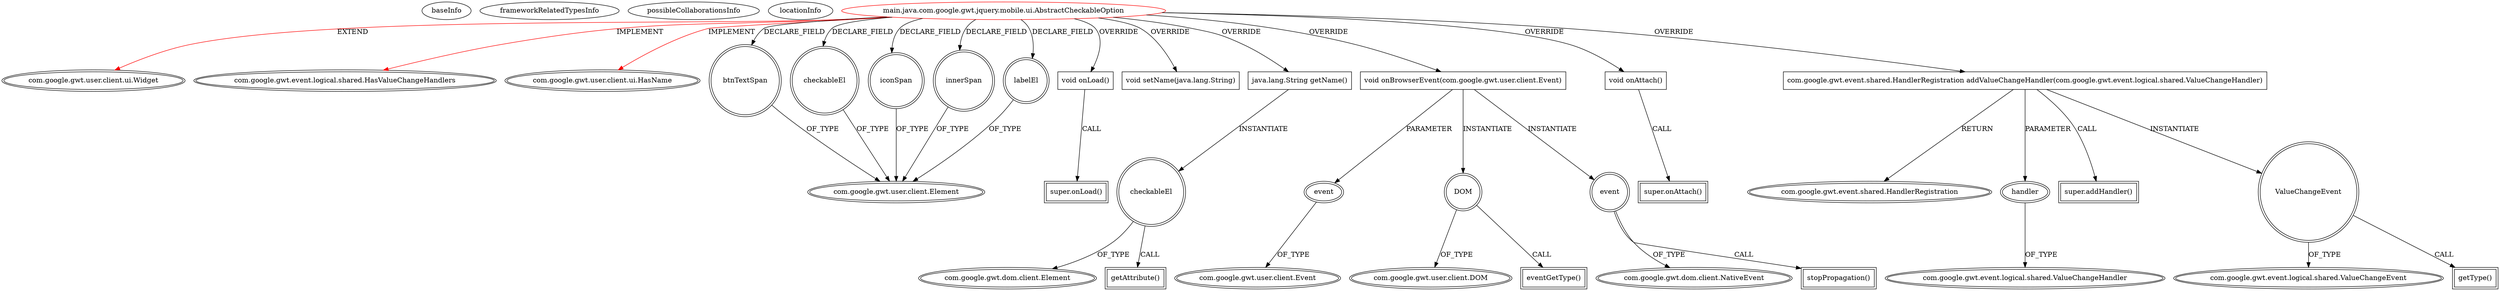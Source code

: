 digraph {
baseInfo[graphId=3175,category="extension_graph",isAnonymous=false,possibleRelation=false]
frameworkRelatedTypesInfo[0="com.google.gwt.user.client.ui.Widget",1="com.google.gwt.event.logical.shared.HasValueChangeHandlers",2="com.google.gwt.user.client.ui.HasName"]
possibleCollaborationsInfo[]
locationInfo[projectName="jhudson8-gwt-jquery-ui",filePath="/jhudson8-gwt-jquery-ui/gwt-jquery-ui-master/core/gwt-jquery-ui-mobile/src/main/java/com/google/gwt/jquery/mobile/ui/AbstractCheckableOption.java",contextSignature="AbstractCheckableOption",graphId="3175"]
0[label="main.java.com.google.gwt.jquery.mobile.ui.AbstractCheckableOption",vertexType="ROOT_CLIENT_CLASS_DECLARATION",isFrameworkType=false,color=red]
1[label="com.google.gwt.user.client.ui.Widget",vertexType="FRAMEWORK_CLASS_TYPE",isFrameworkType=true,peripheries=2]
2[label="com.google.gwt.event.logical.shared.HasValueChangeHandlers",vertexType="FRAMEWORK_INTERFACE_TYPE",isFrameworkType=true,peripheries=2]
3[label="com.google.gwt.user.client.ui.HasName",vertexType="FRAMEWORK_INTERFACE_TYPE",isFrameworkType=true,peripheries=2]
4[label="btnTextSpan",vertexType="FIELD_DECLARATION",isFrameworkType=true,peripheries=2,shape=circle]
5[label="com.google.gwt.user.client.Element",vertexType="FRAMEWORK_CLASS_TYPE",isFrameworkType=true,peripheries=2]
6[label="checkableEl",vertexType="FIELD_DECLARATION",isFrameworkType=true,peripheries=2,shape=circle]
8[label="iconSpan",vertexType="FIELD_DECLARATION",isFrameworkType=true,peripheries=2,shape=circle]
10[label="innerSpan",vertexType="FIELD_DECLARATION",isFrameworkType=true,peripheries=2,shape=circle]
12[label="labelEl",vertexType="FIELD_DECLARATION",isFrameworkType=true,peripheries=2,shape=circle]
14[label="void onLoad()",vertexType="OVERRIDING_METHOD_DECLARATION",isFrameworkType=false,shape=box]
15[label="super.onLoad()",vertexType="SUPER_CALL",isFrameworkType=true,peripheries=2,shape=box]
16[label="void setName(java.lang.String)",vertexType="OVERRIDING_METHOD_DECLARATION",isFrameworkType=false,shape=box]
17[label="java.lang.String getName()",vertexType="OVERRIDING_METHOD_DECLARATION",isFrameworkType=false,shape=box]
18[label="checkableEl",vertexType="VARIABLE_EXPRESION",isFrameworkType=true,peripheries=2,shape=circle]
20[label="com.google.gwt.dom.client.Element",vertexType="FRAMEWORK_CLASS_TYPE",isFrameworkType=true,peripheries=2]
19[label="getAttribute()",vertexType="INSIDE_CALL",isFrameworkType=true,peripheries=2,shape=box]
21[label="void onBrowserEvent(com.google.gwt.user.client.Event)",vertexType="OVERRIDING_METHOD_DECLARATION",isFrameworkType=false,shape=box]
22[label="event",vertexType="PARAMETER_DECLARATION",isFrameworkType=true,peripheries=2]
23[label="com.google.gwt.user.client.Event",vertexType="FRAMEWORK_CLASS_TYPE",isFrameworkType=true,peripheries=2]
24[label="DOM",vertexType="VARIABLE_EXPRESION",isFrameworkType=true,peripheries=2,shape=circle]
26[label="com.google.gwt.user.client.DOM",vertexType="FRAMEWORK_CLASS_TYPE",isFrameworkType=true,peripheries=2]
25[label="eventGetType()",vertexType="INSIDE_CALL",isFrameworkType=true,peripheries=2,shape=box]
27[label="event",vertexType="VARIABLE_EXPRESION",isFrameworkType=true,peripheries=2,shape=circle]
29[label="com.google.gwt.dom.client.NativeEvent",vertexType="FRAMEWORK_CLASS_TYPE",isFrameworkType=true,peripheries=2]
28[label="stopPropagation()",vertexType="INSIDE_CALL",isFrameworkType=true,peripheries=2,shape=box]
30[label="void onAttach()",vertexType="OVERRIDING_METHOD_DECLARATION",isFrameworkType=false,shape=box]
31[label="super.onAttach()",vertexType="SUPER_CALL",isFrameworkType=true,peripheries=2,shape=box]
32[label="com.google.gwt.event.shared.HandlerRegistration addValueChangeHandler(com.google.gwt.event.logical.shared.ValueChangeHandler)",vertexType="OVERRIDING_METHOD_DECLARATION",isFrameworkType=false,shape=box]
33[label="com.google.gwt.event.shared.HandlerRegistration",vertexType="FRAMEWORK_INTERFACE_TYPE",isFrameworkType=true,peripheries=2]
34[label="handler",vertexType="PARAMETER_DECLARATION",isFrameworkType=true,peripheries=2]
35[label="com.google.gwt.event.logical.shared.ValueChangeHandler",vertexType="FRAMEWORK_INTERFACE_TYPE",isFrameworkType=true,peripheries=2]
36[label="super.addHandler()",vertexType="SUPER_CALL",isFrameworkType=true,peripheries=2,shape=box]
37[label="ValueChangeEvent",vertexType="VARIABLE_EXPRESION",isFrameworkType=true,peripheries=2,shape=circle]
39[label="com.google.gwt.event.logical.shared.ValueChangeEvent",vertexType="FRAMEWORK_CLASS_TYPE",isFrameworkType=true,peripheries=2]
38[label="getType()",vertexType="INSIDE_CALL",isFrameworkType=true,peripheries=2,shape=box]
0->1[label="EXTEND",color=red]
0->2[label="IMPLEMENT",color=red]
0->3[label="IMPLEMENT",color=red]
0->4[label="DECLARE_FIELD"]
4->5[label="OF_TYPE"]
0->6[label="DECLARE_FIELD"]
6->5[label="OF_TYPE"]
0->8[label="DECLARE_FIELD"]
8->5[label="OF_TYPE"]
0->10[label="DECLARE_FIELD"]
10->5[label="OF_TYPE"]
0->12[label="DECLARE_FIELD"]
12->5[label="OF_TYPE"]
0->14[label="OVERRIDE"]
14->15[label="CALL"]
0->16[label="OVERRIDE"]
0->17[label="OVERRIDE"]
17->18[label="INSTANTIATE"]
18->20[label="OF_TYPE"]
18->19[label="CALL"]
0->21[label="OVERRIDE"]
22->23[label="OF_TYPE"]
21->22[label="PARAMETER"]
21->24[label="INSTANTIATE"]
24->26[label="OF_TYPE"]
24->25[label="CALL"]
21->27[label="INSTANTIATE"]
27->29[label="OF_TYPE"]
27->28[label="CALL"]
0->30[label="OVERRIDE"]
30->31[label="CALL"]
0->32[label="OVERRIDE"]
32->33[label="RETURN"]
34->35[label="OF_TYPE"]
32->34[label="PARAMETER"]
32->36[label="CALL"]
32->37[label="INSTANTIATE"]
37->39[label="OF_TYPE"]
37->38[label="CALL"]
}
